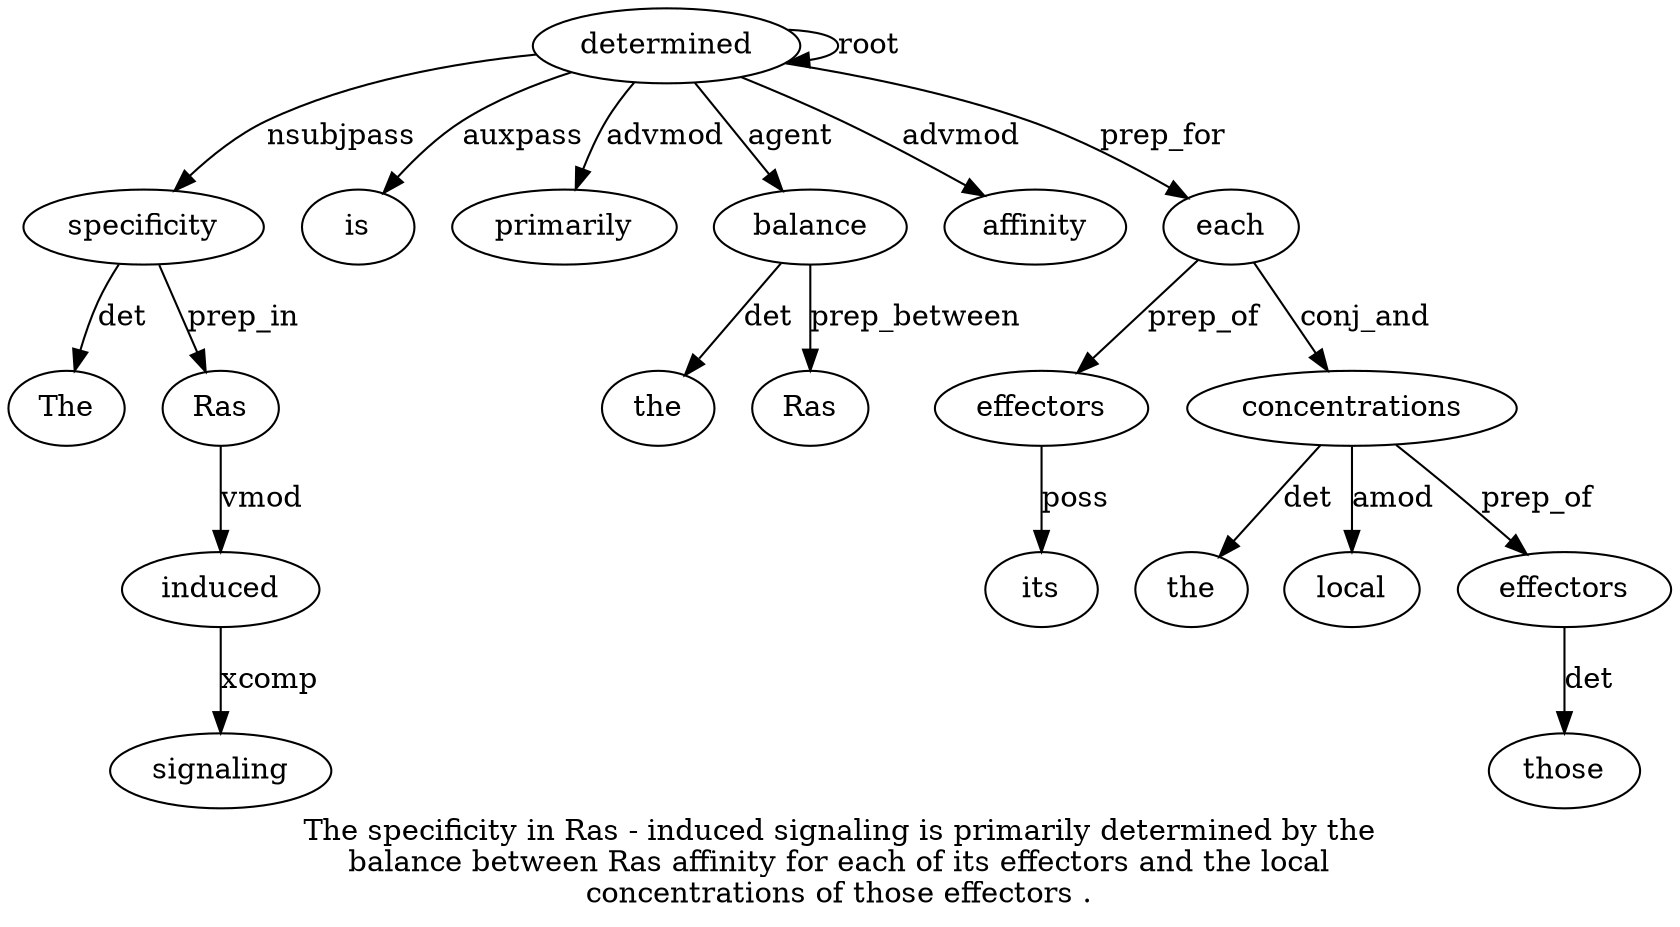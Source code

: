 digraph "The specificity in Ras - induced signaling is primarily determined by the balance between Ras affinity for each of its effectors and the local concentrations of those effectors ." {
label="The specificity in Ras - induced signaling is primarily determined by the
balance between Ras affinity for each of its effectors and the local
concentrations of those effectors .";
specificity2 [style=filled, fillcolor=white, label=specificity];
The1 [style=filled, fillcolor=white, label=The];
specificity2 -> The1  [label=det];
determined10 [style=filled, fillcolor=white, label=determined];
determined10 -> specificity2  [label=nsubjpass];
Ras4 [style=filled, fillcolor=white, label=Ras];
specificity2 -> Ras4  [label=prep_in];
induced6 [style=filled, fillcolor=white, label=induced];
Ras4 -> induced6  [label=vmod];
signaling7 [style=filled, fillcolor=white, label=signaling];
induced6 -> signaling7  [label=xcomp];
is8 [style=filled, fillcolor=white, label=is];
determined10 -> is8  [label=auxpass];
primarily9 [style=filled, fillcolor=white, label=primarily];
determined10 -> primarily9  [label=advmod];
determined10 -> determined10  [label=root];
balance13 [style=filled, fillcolor=white, label=balance];
the12 [style=filled, fillcolor=white, label=the];
balance13 -> the12  [label=det];
determined10 -> balance13  [label=agent];
Ras15 [style=filled, fillcolor=white, label=Ras];
balance13 -> Ras15  [label=prep_between];
affinity16 [style=filled, fillcolor=white, label=affinity];
determined10 -> affinity16  [label=advmod];
each18 [style=filled, fillcolor=white, label=each];
determined10 -> each18  [label=prep_for];
effectors21 [style=filled, fillcolor=white, label=effectors];
its20 [style=filled, fillcolor=white, label=its];
effectors21 -> its20  [label=poss];
each18 -> effectors21  [label=prep_of];
concentrations25 [style=filled, fillcolor=white, label=concentrations];
the23 [style=filled, fillcolor=white, label=the];
concentrations25 -> the23  [label=det];
local24 [style=filled, fillcolor=white, label=local];
concentrations25 -> local24  [label=amod];
each18 -> concentrations25  [label=conj_and];
effectors28 [style=filled, fillcolor=white, label=effectors];
those27 [style=filled, fillcolor=white, label=those];
effectors28 -> those27  [label=det];
concentrations25 -> effectors28  [label=prep_of];
}
